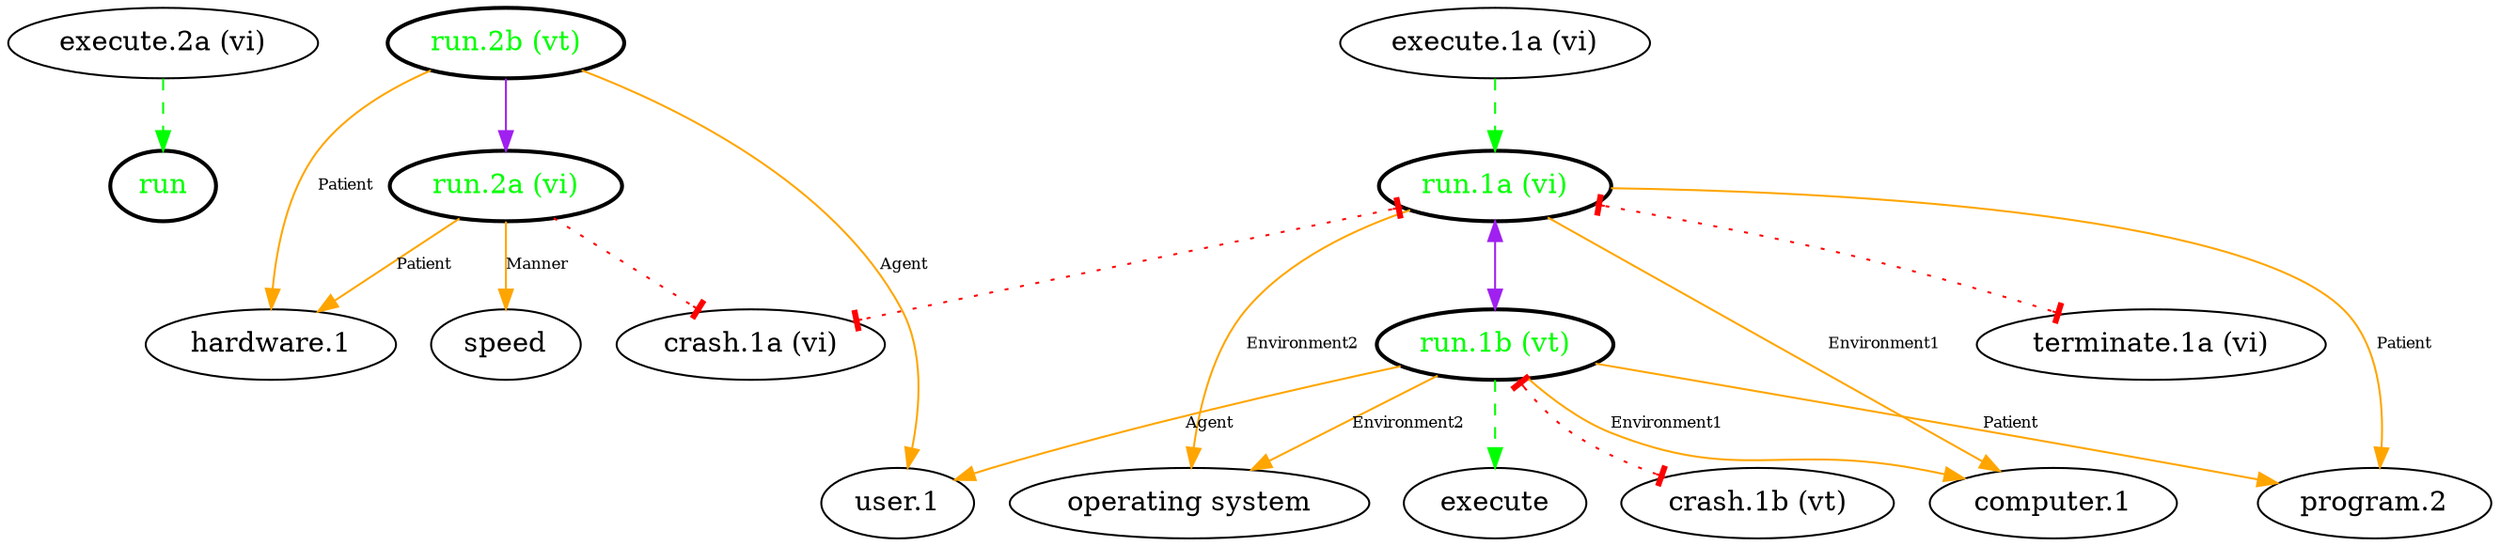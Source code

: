 
digraph "run" {

	//-------------------------------------------------- options generales

	overlap=false;
	splines=true;

	//-------------------------------------------------- liste des noeuds

	"run.en" [label="run", tooltip="run", style=bold, fontcolor=green, href="http://olst.ling.umontreal.ca/dicoinfo/visuel.php?op=22222222222222222231&rq=run" target="_parent"]
	"terminate.1a.en" [label="terminate.1a (vi)", tooltip="terminate.1a (vi)", fontcolor=black, href="http://olst.ling.umontreal.ca/dicoinfo/visuel.php?op=22222222222222222231&rq=terminate" target="_parent"]
	"speed.en" [label="speed", tooltip="speed", fontcolor=black, href="http://olst.ling.umontreal.ca/dicoinfo/visuel.php?op=22222222222222222231&rq=speed" target="_parent"]
	"execute.2a.en" [label="execute.2a (vi)", tooltip="execute: Patient{task} ~ ", fontcolor=black, href="http://olst.ling.umontreal.ca/dicoinfo/visuel.php?op=22222222222222222231&rq=execute" target="_parent"]
	"crash.1b.en" [label="crash.1b (vt)", tooltip="crash.1b (vt)", fontcolor=black, href="http://olst.ling.umontreal.ca/dicoinfo/visuel.php?op=22222222222222222231&rq=crash" target="_parent"]
	"execute.1a.en" [label="execute.1a (vi)", tooltip="execute: Patient{program 1} ~ on Environment{operating system 1computer 1}", fontcolor=black, href="http://olst.ling.umontreal.ca/dicoinfo/visuel.php?op=22222222222222222231&rq=execute" target="_parent"]
	"execute.en" [label="execute", tooltip="execute", fontcolor=black, href="http://olst.ling.umontreal.ca/dicoinfo/visuel.php?op=22222222222222222231&rq=execute" target="_parent"]
	"program.2.en" [label="program.2", tooltip="program.2", fontcolor=black, href="http://olst.ling.umontreal.ca/dicoinfo/visuel.php?op=22222222222222222231&rq=program" target="_parent"]
	"hardware.1.en" [label="hardware.1", tooltip="hardware.1", fontcolor=black, href="http://olst.ling.umontreal.ca/dicoinfo/visuel.php?op=22222222222222222231&rq=hardware" target="_parent"]
	"operating system.en" [label="operating system", tooltip="operating system", fontcolor=black, href="http://olst.ling.umontreal.ca/dicoinfo/visuel.php?op=22222222222222222231&rq=operating system" target="_parent"]
	"user.1.en" [label="user.1", tooltip="user.1", fontcolor=black, href="http://olst.ling.umontreal.ca/dicoinfo/visuel.php?op=22222222222222222231&rq=user" target="_parent"]
	"computer.1.en" [label="computer.1", tooltip="computer.1", fontcolor=black, href="http://olst.ling.umontreal.ca/dicoinfo/visuel.php?op=22222222222222222231&rq=computer" target="_parent"]
	"crash.1a.en" [label="crash.1a (vi)", tooltip="crash.1a (vi)", fontcolor=black, href="http://olst.ling.umontreal.ca/dicoinfo/visuel.php?op=22222222222222222231&rq=crash" target="_parent"]
	"run.2b.en" [label="run.2b (vt)", tooltip="run.2b (vt)", style=bold, fontcolor=green, href="http://olst.ling.umontreal.ca/dicoinfo/visuel.php?op=22222222222222222231&rq=run" target="_parent"]
	"run.2a.en" [label="run.2a (vi)", tooltip="run.2a (vi)", style=bold, fontcolor=green, href="http://olst.ling.umontreal.ca/dicoinfo/visuel.php?op=22222222222222222231&rq=run" target="_parent"]
	"run.1a.en" [label="run.1a (vi)", tooltip="run.1a (vi)", style=bold, fontcolor=green, href="http://olst.ling.umontreal.ca/dicoinfo/visuel.php?op=22222222222222222231&rq=run" target="_parent"]
	"run.1b.en" [label="run.1b (vt)", tooltip="run: Agent{user 1} ~ s Patient{program 2} on Environment1{computer 1} or under Environment2{operating system 1}", style=bold, fontcolor=green, href="http://olst.ling.umontreal.ca/dicoinfo/visuel.php?op=22222222222222222231&rq=run" target="_parent"]

	//-------------------------------------------------- QSyn

	"run.1b.en" -> "execute.en" [minlen=1, color=green, style=dashed, weight=10]
	"execute.1a.en" -> "run.1a.en" [minlen=1, color=green, style=dashed, weight=10]
	"execute.2a.en" -> "run.en" [minlen=1, color=green, style=dashed, weight=10]

	//-------------------------------------------------- Contr

	"run.1a.en" -> "crash.1a.en" [minlen=1, color=red1, arrowhead=tee, arrowtail=tee, style=dotted, dir=both]
	"run.1a.en" -> "terminate.1a.en" [minlen=1, color=red1, arrowhead=tee, arrowtail=tee, style=dotted, dir=both]
	"run.1b.en" -> "crash.1b.en" [minlen=1, color=red1, arrowhead=tee, arrowtail=tee, style=dotted, dir=both]
	"run.2a.en" -> "crash.1a.en" [minlen=1, color=red1, arrowhead=tee, arrowtail=tee, style=dotted]

	//-------------------------------------------------- Derive

	"run.1a.en" -> "run.1b.en" [minlen=1, color=purple, weight=10, dir=both]
	"run.2b.en" -> "run.2a.en" [minlen=1, color=purple, weight=10]

	//-------------------------------------------------- Patient_actant

	"run.1a.en" -> "program.2.en" [minlen=1, label="Patient", fontsize=8, color=orange]
	"run.1b.en" -> "program.2.en" [minlen=1, label="Patient", fontsize=8, color=orange]
	"run.2a.en" -> "hardware.1.en" [minlen=1, label="Patient", fontsize=8, color=orange]
	"run.2b.en" -> "hardware.1.en" [minlen=1, label="Patient", fontsize=8, color=orange]

	//-------------------------------------------------- Environment1_actant

	"run.1a.en" -> "computer.1.en" [minlen=1, label="Environment1", fontsize=8, color=orange]
	"run.1b.en" -> "computer.1.en" [minlen=1, label="Environment1", fontsize=8, color=orange]

	//-------------------------------------------------- Environment2_actant

	"run.1a.en" -> "operating system.en" [minlen=1, label="Environment2", fontsize=8, color=orange]
	"run.1b.en" -> "operating system.en" [minlen=1, label="Environment2", fontsize=8, color=orange]

	//-------------------------------------------------- Agent_actant

	"run.1b.en" -> "user.1.en" [minlen=1, label="Agent", fontsize=8, color=orange]
	"run.2b.en" -> "user.1.en" [minlen=1, label="Agent", fontsize=8, color=orange]

	//-------------------------------------------------- Manner_actant

	"run.2a.en" -> "speed.en" [minlen=1, label="Manner", fontsize=8, color=orange]
}
